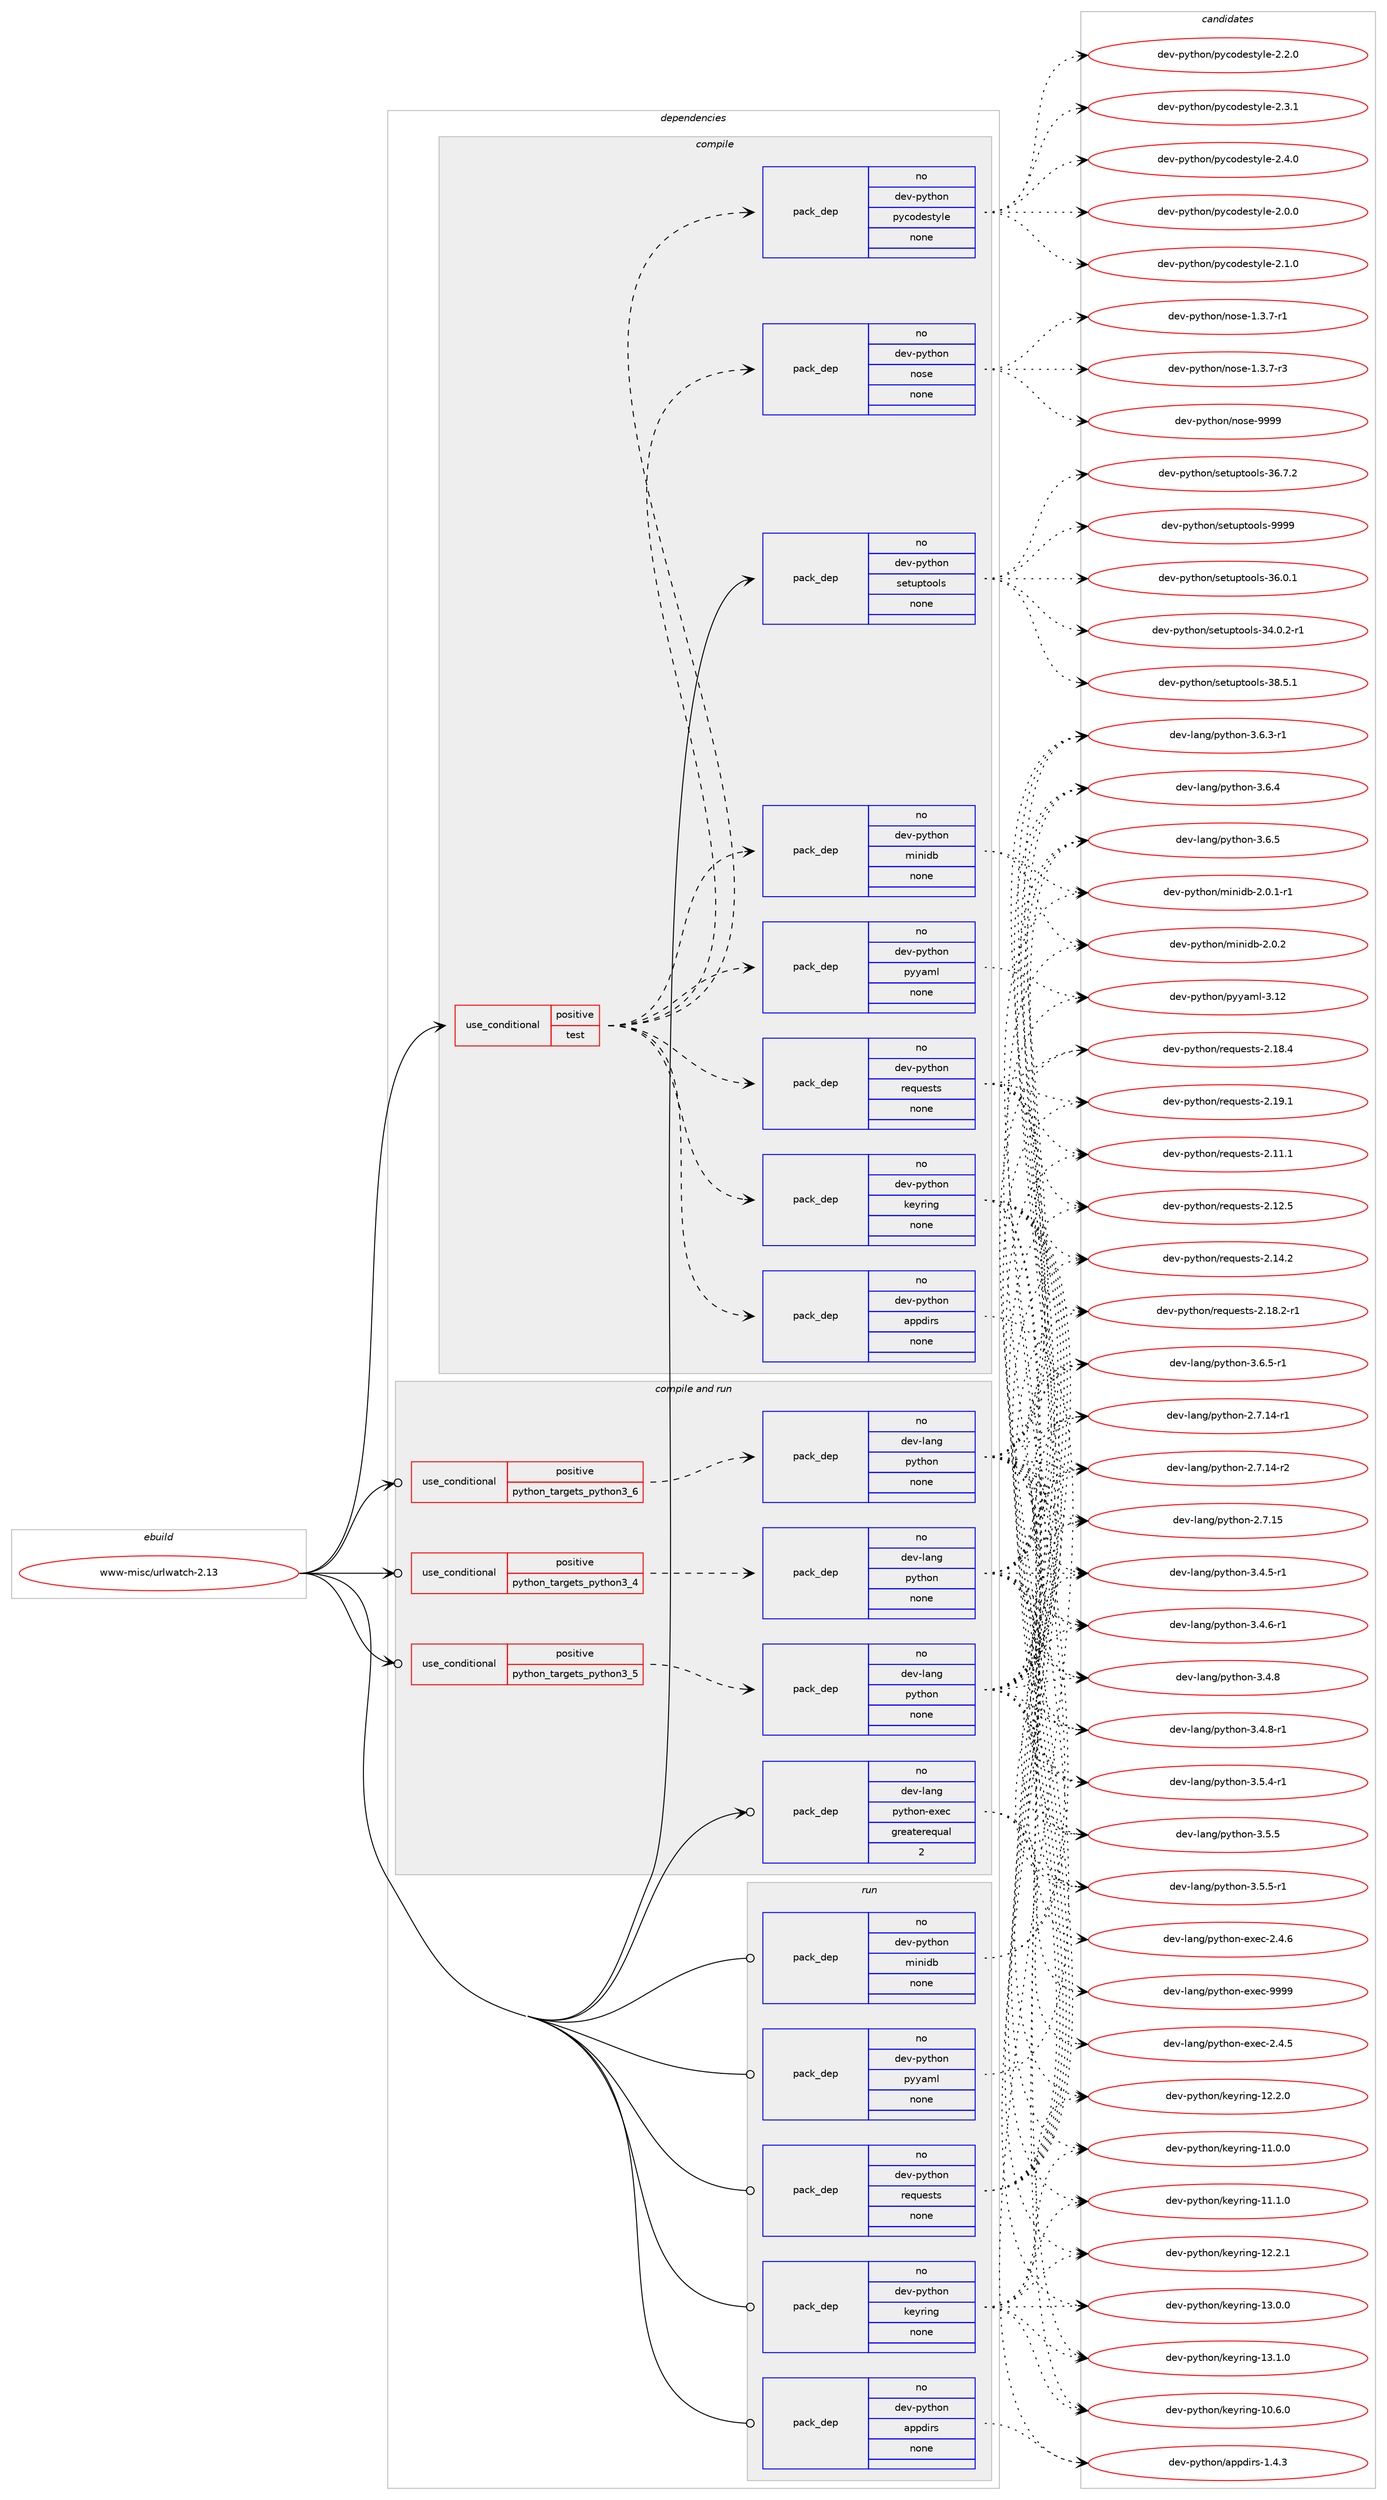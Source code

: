 digraph prolog {

# *************
# Graph options
# *************

newrank=true;
concentrate=true;
compound=true;
graph [rankdir=LR,fontname=Helvetica,fontsize=10,ranksep=1.5];#, ranksep=2.5, nodesep=0.2];
edge  [arrowhead=vee];
node  [fontname=Helvetica,fontsize=10];

# **********
# The ebuild
# **********

subgraph cluster_leftcol {
color=gray;
rank=same;
label=<<i>ebuild</i>>;
id [label="www-misc/urlwatch-2.13", color=red, width=4, href="../www-misc/urlwatch-2.13.svg"];
}

# ****************
# The dependencies
# ****************

subgraph cluster_midcol {
color=gray;
label=<<i>dependencies</i>>;
subgraph cluster_compile {
fillcolor="#eeeeee";
style=filled;
label=<<i>compile</i>>;
subgraph cond1633 {
dependency8059 [label=<<TABLE BORDER="0" CELLBORDER="1" CELLSPACING="0" CELLPADDING="4"><TR><TD ROWSPAN="3" CELLPADDING="10">use_conditional</TD></TR><TR><TD>positive</TD></TR><TR><TD>test</TD></TR></TABLE>>, shape=none, color=red];
subgraph pack6317 {
dependency8060 [label=<<TABLE BORDER="0" CELLBORDER="1" CELLSPACING="0" CELLPADDING="4" WIDTH="220"><TR><TD ROWSPAN="6" CELLPADDING="30">pack_dep</TD></TR><TR><TD WIDTH="110">no</TD></TR><TR><TD>dev-python</TD></TR><TR><TD>appdirs</TD></TR><TR><TD>none</TD></TR><TR><TD></TD></TR></TABLE>>, shape=none, color=blue];
}
dependency8059:e -> dependency8060:w [weight=20,style="dashed",arrowhead="vee"];
subgraph pack6318 {
dependency8061 [label=<<TABLE BORDER="0" CELLBORDER="1" CELLSPACING="0" CELLPADDING="4" WIDTH="220"><TR><TD ROWSPAN="6" CELLPADDING="30">pack_dep</TD></TR><TR><TD WIDTH="110">no</TD></TR><TR><TD>dev-python</TD></TR><TR><TD>keyring</TD></TR><TR><TD>none</TD></TR><TR><TD></TD></TR></TABLE>>, shape=none, color=blue];
}
dependency8059:e -> dependency8061:w [weight=20,style="dashed",arrowhead="vee"];
subgraph pack6319 {
dependency8062 [label=<<TABLE BORDER="0" CELLBORDER="1" CELLSPACING="0" CELLPADDING="4" WIDTH="220"><TR><TD ROWSPAN="6" CELLPADDING="30">pack_dep</TD></TR><TR><TD WIDTH="110">no</TD></TR><TR><TD>dev-python</TD></TR><TR><TD>minidb</TD></TR><TR><TD>none</TD></TR><TR><TD></TD></TR></TABLE>>, shape=none, color=blue];
}
dependency8059:e -> dependency8062:w [weight=20,style="dashed",arrowhead="vee"];
subgraph pack6320 {
dependency8063 [label=<<TABLE BORDER="0" CELLBORDER="1" CELLSPACING="0" CELLPADDING="4" WIDTH="220"><TR><TD ROWSPAN="6" CELLPADDING="30">pack_dep</TD></TR><TR><TD WIDTH="110">no</TD></TR><TR><TD>dev-python</TD></TR><TR><TD>pyyaml</TD></TR><TR><TD>none</TD></TR><TR><TD></TD></TR></TABLE>>, shape=none, color=blue];
}
dependency8059:e -> dependency8063:w [weight=20,style="dashed",arrowhead="vee"];
subgraph pack6321 {
dependency8064 [label=<<TABLE BORDER="0" CELLBORDER="1" CELLSPACING="0" CELLPADDING="4" WIDTH="220"><TR><TD ROWSPAN="6" CELLPADDING="30">pack_dep</TD></TR><TR><TD WIDTH="110">no</TD></TR><TR><TD>dev-python</TD></TR><TR><TD>requests</TD></TR><TR><TD>none</TD></TR><TR><TD></TD></TR></TABLE>>, shape=none, color=blue];
}
dependency8059:e -> dependency8064:w [weight=20,style="dashed",arrowhead="vee"];
subgraph pack6322 {
dependency8065 [label=<<TABLE BORDER="0" CELLBORDER="1" CELLSPACING="0" CELLPADDING="4" WIDTH="220"><TR><TD ROWSPAN="6" CELLPADDING="30">pack_dep</TD></TR><TR><TD WIDTH="110">no</TD></TR><TR><TD>dev-python</TD></TR><TR><TD>nose</TD></TR><TR><TD>none</TD></TR><TR><TD></TD></TR></TABLE>>, shape=none, color=blue];
}
dependency8059:e -> dependency8065:w [weight=20,style="dashed",arrowhead="vee"];
subgraph pack6323 {
dependency8066 [label=<<TABLE BORDER="0" CELLBORDER="1" CELLSPACING="0" CELLPADDING="4" WIDTH="220"><TR><TD ROWSPAN="6" CELLPADDING="30">pack_dep</TD></TR><TR><TD WIDTH="110">no</TD></TR><TR><TD>dev-python</TD></TR><TR><TD>pycodestyle</TD></TR><TR><TD>none</TD></TR><TR><TD></TD></TR></TABLE>>, shape=none, color=blue];
}
dependency8059:e -> dependency8066:w [weight=20,style="dashed",arrowhead="vee"];
}
id:e -> dependency8059:w [weight=20,style="solid",arrowhead="vee"];
subgraph pack6324 {
dependency8067 [label=<<TABLE BORDER="0" CELLBORDER="1" CELLSPACING="0" CELLPADDING="4" WIDTH="220"><TR><TD ROWSPAN="6" CELLPADDING="30">pack_dep</TD></TR><TR><TD WIDTH="110">no</TD></TR><TR><TD>dev-python</TD></TR><TR><TD>setuptools</TD></TR><TR><TD>none</TD></TR><TR><TD></TD></TR></TABLE>>, shape=none, color=blue];
}
id:e -> dependency8067:w [weight=20,style="solid",arrowhead="vee"];
}
subgraph cluster_compileandrun {
fillcolor="#eeeeee";
style=filled;
label=<<i>compile and run</i>>;
subgraph cond1634 {
dependency8068 [label=<<TABLE BORDER="0" CELLBORDER="1" CELLSPACING="0" CELLPADDING="4"><TR><TD ROWSPAN="3" CELLPADDING="10">use_conditional</TD></TR><TR><TD>positive</TD></TR><TR><TD>python_targets_python3_4</TD></TR></TABLE>>, shape=none, color=red];
subgraph pack6325 {
dependency8069 [label=<<TABLE BORDER="0" CELLBORDER="1" CELLSPACING="0" CELLPADDING="4" WIDTH="220"><TR><TD ROWSPAN="6" CELLPADDING="30">pack_dep</TD></TR><TR><TD WIDTH="110">no</TD></TR><TR><TD>dev-lang</TD></TR><TR><TD>python</TD></TR><TR><TD>none</TD></TR><TR><TD></TD></TR></TABLE>>, shape=none, color=blue];
}
dependency8068:e -> dependency8069:w [weight=20,style="dashed",arrowhead="vee"];
}
id:e -> dependency8068:w [weight=20,style="solid",arrowhead="odotvee"];
subgraph cond1635 {
dependency8070 [label=<<TABLE BORDER="0" CELLBORDER="1" CELLSPACING="0" CELLPADDING="4"><TR><TD ROWSPAN="3" CELLPADDING="10">use_conditional</TD></TR><TR><TD>positive</TD></TR><TR><TD>python_targets_python3_5</TD></TR></TABLE>>, shape=none, color=red];
subgraph pack6326 {
dependency8071 [label=<<TABLE BORDER="0" CELLBORDER="1" CELLSPACING="0" CELLPADDING="4" WIDTH="220"><TR><TD ROWSPAN="6" CELLPADDING="30">pack_dep</TD></TR><TR><TD WIDTH="110">no</TD></TR><TR><TD>dev-lang</TD></TR><TR><TD>python</TD></TR><TR><TD>none</TD></TR><TR><TD></TD></TR></TABLE>>, shape=none, color=blue];
}
dependency8070:e -> dependency8071:w [weight=20,style="dashed",arrowhead="vee"];
}
id:e -> dependency8070:w [weight=20,style="solid",arrowhead="odotvee"];
subgraph cond1636 {
dependency8072 [label=<<TABLE BORDER="0" CELLBORDER="1" CELLSPACING="0" CELLPADDING="4"><TR><TD ROWSPAN="3" CELLPADDING="10">use_conditional</TD></TR><TR><TD>positive</TD></TR><TR><TD>python_targets_python3_6</TD></TR></TABLE>>, shape=none, color=red];
subgraph pack6327 {
dependency8073 [label=<<TABLE BORDER="0" CELLBORDER="1" CELLSPACING="0" CELLPADDING="4" WIDTH="220"><TR><TD ROWSPAN="6" CELLPADDING="30">pack_dep</TD></TR><TR><TD WIDTH="110">no</TD></TR><TR><TD>dev-lang</TD></TR><TR><TD>python</TD></TR><TR><TD>none</TD></TR><TR><TD></TD></TR></TABLE>>, shape=none, color=blue];
}
dependency8072:e -> dependency8073:w [weight=20,style="dashed",arrowhead="vee"];
}
id:e -> dependency8072:w [weight=20,style="solid",arrowhead="odotvee"];
subgraph pack6328 {
dependency8074 [label=<<TABLE BORDER="0" CELLBORDER="1" CELLSPACING="0" CELLPADDING="4" WIDTH="220"><TR><TD ROWSPAN="6" CELLPADDING="30">pack_dep</TD></TR><TR><TD WIDTH="110">no</TD></TR><TR><TD>dev-lang</TD></TR><TR><TD>python-exec</TD></TR><TR><TD>greaterequal</TD></TR><TR><TD>2</TD></TR></TABLE>>, shape=none, color=blue];
}
id:e -> dependency8074:w [weight=20,style="solid",arrowhead="odotvee"];
}
subgraph cluster_run {
fillcolor="#eeeeee";
style=filled;
label=<<i>run</i>>;
subgraph pack6329 {
dependency8075 [label=<<TABLE BORDER="0" CELLBORDER="1" CELLSPACING="0" CELLPADDING="4" WIDTH="220"><TR><TD ROWSPAN="6" CELLPADDING="30">pack_dep</TD></TR><TR><TD WIDTH="110">no</TD></TR><TR><TD>dev-python</TD></TR><TR><TD>appdirs</TD></TR><TR><TD>none</TD></TR><TR><TD></TD></TR></TABLE>>, shape=none, color=blue];
}
id:e -> dependency8075:w [weight=20,style="solid",arrowhead="odot"];
subgraph pack6330 {
dependency8076 [label=<<TABLE BORDER="0" CELLBORDER="1" CELLSPACING="0" CELLPADDING="4" WIDTH="220"><TR><TD ROWSPAN="6" CELLPADDING="30">pack_dep</TD></TR><TR><TD WIDTH="110">no</TD></TR><TR><TD>dev-python</TD></TR><TR><TD>keyring</TD></TR><TR><TD>none</TD></TR><TR><TD></TD></TR></TABLE>>, shape=none, color=blue];
}
id:e -> dependency8076:w [weight=20,style="solid",arrowhead="odot"];
subgraph pack6331 {
dependency8077 [label=<<TABLE BORDER="0" CELLBORDER="1" CELLSPACING="0" CELLPADDING="4" WIDTH="220"><TR><TD ROWSPAN="6" CELLPADDING="30">pack_dep</TD></TR><TR><TD WIDTH="110">no</TD></TR><TR><TD>dev-python</TD></TR><TR><TD>minidb</TD></TR><TR><TD>none</TD></TR><TR><TD></TD></TR></TABLE>>, shape=none, color=blue];
}
id:e -> dependency8077:w [weight=20,style="solid",arrowhead="odot"];
subgraph pack6332 {
dependency8078 [label=<<TABLE BORDER="0" CELLBORDER="1" CELLSPACING="0" CELLPADDING="4" WIDTH="220"><TR><TD ROWSPAN="6" CELLPADDING="30">pack_dep</TD></TR><TR><TD WIDTH="110">no</TD></TR><TR><TD>dev-python</TD></TR><TR><TD>pyyaml</TD></TR><TR><TD>none</TD></TR><TR><TD></TD></TR></TABLE>>, shape=none, color=blue];
}
id:e -> dependency8078:w [weight=20,style="solid",arrowhead="odot"];
subgraph pack6333 {
dependency8079 [label=<<TABLE BORDER="0" CELLBORDER="1" CELLSPACING="0" CELLPADDING="4" WIDTH="220"><TR><TD ROWSPAN="6" CELLPADDING="30">pack_dep</TD></TR><TR><TD WIDTH="110">no</TD></TR><TR><TD>dev-python</TD></TR><TR><TD>requests</TD></TR><TR><TD>none</TD></TR><TR><TD></TD></TR></TABLE>>, shape=none, color=blue];
}
id:e -> dependency8079:w [weight=20,style="solid",arrowhead="odot"];
}
}

# **************
# The candidates
# **************

subgraph cluster_choices {
rank=same;
color=gray;
label=<<i>candidates</i>>;

subgraph choice6317 {
color=black;
nodesep=1;
choice100101118451121211161041111104797112112100105114115454946524651 [label="dev-python/appdirs-1.4.3", color=red, width=4,href="../dev-python/appdirs-1.4.3.svg"];
dependency8060:e -> choice100101118451121211161041111104797112112100105114115454946524651:w [style=dotted,weight="100"];
}
subgraph choice6318 {
color=black;
nodesep=1;
choice100101118451121211161041111104710710112111410511010345494846544648 [label="dev-python/keyring-10.6.0", color=red, width=4,href="../dev-python/keyring-10.6.0.svg"];
choice100101118451121211161041111104710710112111410511010345495046504648 [label="dev-python/keyring-12.2.0", color=red, width=4,href="../dev-python/keyring-12.2.0.svg"];
choice100101118451121211161041111104710710112111410511010345494946484648 [label="dev-python/keyring-11.0.0", color=red, width=4,href="../dev-python/keyring-11.0.0.svg"];
choice100101118451121211161041111104710710112111410511010345494946494648 [label="dev-python/keyring-11.1.0", color=red, width=4,href="../dev-python/keyring-11.1.0.svg"];
choice100101118451121211161041111104710710112111410511010345495046504649 [label="dev-python/keyring-12.2.1", color=red, width=4,href="../dev-python/keyring-12.2.1.svg"];
choice100101118451121211161041111104710710112111410511010345495146484648 [label="dev-python/keyring-13.0.0", color=red, width=4,href="../dev-python/keyring-13.0.0.svg"];
choice100101118451121211161041111104710710112111410511010345495146494648 [label="dev-python/keyring-13.1.0", color=red, width=4,href="../dev-python/keyring-13.1.0.svg"];
dependency8061:e -> choice100101118451121211161041111104710710112111410511010345494846544648:w [style=dotted,weight="100"];
dependency8061:e -> choice100101118451121211161041111104710710112111410511010345495046504648:w [style=dotted,weight="100"];
dependency8061:e -> choice100101118451121211161041111104710710112111410511010345494946484648:w [style=dotted,weight="100"];
dependency8061:e -> choice100101118451121211161041111104710710112111410511010345494946494648:w [style=dotted,weight="100"];
dependency8061:e -> choice100101118451121211161041111104710710112111410511010345495046504649:w [style=dotted,weight="100"];
dependency8061:e -> choice100101118451121211161041111104710710112111410511010345495146484648:w [style=dotted,weight="100"];
dependency8061:e -> choice100101118451121211161041111104710710112111410511010345495146494648:w [style=dotted,weight="100"];
}
subgraph choice6319 {
color=black;
nodesep=1;
choice1001011184511212111610411111047109105110105100984550464846494511449 [label="dev-python/minidb-2.0.1-r1", color=red, width=4,href="../dev-python/minidb-2.0.1-r1.svg"];
choice100101118451121211161041111104710910511010510098455046484650 [label="dev-python/minidb-2.0.2", color=red, width=4,href="../dev-python/minidb-2.0.2.svg"];
dependency8062:e -> choice1001011184511212111610411111047109105110105100984550464846494511449:w [style=dotted,weight="100"];
dependency8062:e -> choice100101118451121211161041111104710910511010510098455046484650:w [style=dotted,weight="100"];
}
subgraph choice6320 {
color=black;
nodesep=1;
choice1001011184511212111610411111047112121121971091084551464950 [label="dev-python/pyyaml-3.12", color=red, width=4,href="../dev-python/pyyaml-3.12.svg"];
dependency8063:e -> choice1001011184511212111610411111047112121121971091084551464950:w [style=dotted,weight="100"];
}
subgraph choice6321 {
color=black;
nodesep=1;
choice100101118451121211161041111104711410111311710111511611545504649494649 [label="dev-python/requests-2.11.1", color=red, width=4,href="../dev-python/requests-2.11.1.svg"];
choice100101118451121211161041111104711410111311710111511611545504649504653 [label="dev-python/requests-2.12.5", color=red, width=4,href="../dev-python/requests-2.12.5.svg"];
choice100101118451121211161041111104711410111311710111511611545504649524650 [label="dev-python/requests-2.14.2", color=red, width=4,href="../dev-python/requests-2.14.2.svg"];
choice1001011184511212111610411111047114101113117101115116115455046495646504511449 [label="dev-python/requests-2.18.2-r1", color=red, width=4,href="../dev-python/requests-2.18.2-r1.svg"];
choice100101118451121211161041111104711410111311710111511611545504649564652 [label="dev-python/requests-2.18.4", color=red, width=4,href="../dev-python/requests-2.18.4.svg"];
choice100101118451121211161041111104711410111311710111511611545504649574649 [label="dev-python/requests-2.19.1", color=red, width=4,href="../dev-python/requests-2.19.1.svg"];
dependency8064:e -> choice100101118451121211161041111104711410111311710111511611545504649494649:w [style=dotted,weight="100"];
dependency8064:e -> choice100101118451121211161041111104711410111311710111511611545504649504653:w [style=dotted,weight="100"];
dependency8064:e -> choice100101118451121211161041111104711410111311710111511611545504649524650:w [style=dotted,weight="100"];
dependency8064:e -> choice1001011184511212111610411111047114101113117101115116115455046495646504511449:w [style=dotted,weight="100"];
dependency8064:e -> choice100101118451121211161041111104711410111311710111511611545504649564652:w [style=dotted,weight="100"];
dependency8064:e -> choice100101118451121211161041111104711410111311710111511611545504649574649:w [style=dotted,weight="100"];
}
subgraph choice6322 {
color=black;
nodesep=1;
choice10010111845112121116104111110471101111151014549465146554511449 [label="dev-python/nose-1.3.7-r1", color=red, width=4,href="../dev-python/nose-1.3.7-r1.svg"];
choice10010111845112121116104111110471101111151014549465146554511451 [label="dev-python/nose-1.3.7-r3", color=red, width=4,href="../dev-python/nose-1.3.7-r3.svg"];
choice10010111845112121116104111110471101111151014557575757 [label="dev-python/nose-9999", color=red, width=4,href="../dev-python/nose-9999.svg"];
dependency8065:e -> choice10010111845112121116104111110471101111151014549465146554511449:w [style=dotted,weight="100"];
dependency8065:e -> choice10010111845112121116104111110471101111151014549465146554511451:w [style=dotted,weight="100"];
dependency8065:e -> choice10010111845112121116104111110471101111151014557575757:w [style=dotted,weight="100"];
}
subgraph choice6323 {
color=black;
nodesep=1;
choice100101118451121211161041111104711212199111100101115116121108101455046484648 [label="dev-python/pycodestyle-2.0.0", color=red, width=4,href="../dev-python/pycodestyle-2.0.0.svg"];
choice100101118451121211161041111104711212199111100101115116121108101455046494648 [label="dev-python/pycodestyle-2.1.0", color=red, width=4,href="../dev-python/pycodestyle-2.1.0.svg"];
choice100101118451121211161041111104711212199111100101115116121108101455046504648 [label="dev-python/pycodestyle-2.2.0", color=red, width=4,href="../dev-python/pycodestyle-2.2.0.svg"];
choice100101118451121211161041111104711212199111100101115116121108101455046514649 [label="dev-python/pycodestyle-2.3.1", color=red, width=4,href="../dev-python/pycodestyle-2.3.1.svg"];
choice100101118451121211161041111104711212199111100101115116121108101455046524648 [label="dev-python/pycodestyle-2.4.0", color=red, width=4,href="../dev-python/pycodestyle-2.4.0.svg"];
dependency8066:e -> choice100101118451121211161041111104711212199111100101115116121108101455046484648:w [style=dotted,weight="100"];
dependency8066:e -> choice100101118451121211161041111104711212199111100101115116121108101455046494648:w [style=dotted,weight="100"];
dependency8066:e -> choice100101118451121211161041111104711212199111100101115116121108101455046504648:w [style=dotted,weight="100"];
dependency8066:e -> choice100101118451121211161041111104711212199111100101115116121108101455046514649:w [style=dotted,weight="100"];
dependency8066:e -> choice100101118451121211161041111104711212199111100101115116121108101455046524648:w [style=dotted,weight="100"];
}
subgraph choice6324 {
color=black;
nodesep=1;
choice1001011184511212111610411111047115101116117112116111111108115455152464846504511449 [label="dev-python/setuptools-34.0.2-r1", color=red, width=4,href="../dev-python/setuptools-34.0.2-r1.svg"];
choice100101118451121211161041111104711510111611711211611111110811545515446484649 [label="dev-python/setuptools-36.0.1", color=red, width=4,href="../dev-python/setuptools-36.0.1.svg"];
choice100101118451121211161041111104711510111611711211611111110811545515446554650 [label="dev-python/setuptools-36.7.2", color=red, width=4,href="../dev-python/setuptools-36.7.2.svg"];
choice100101118451121211161041111104711510111611711211611111110811545515646534649 [label="dev-python/setuptools-38.5.1", color=red, width=4,href="../dev-python/setuptools-38.5.1.svg"];
choice10010111845112121116104111110471151011161171121161111111081154557575757 [label="dev-python/setuptools-9999", color=red, width=4,href="../dev-python/setuptools-9999.svg"];
dependency8067:e -> choice1001011184511212111610411111047115101116117112116111111108115455152464846504511449:w [style=dotted,weight="100"];
dependency8067:e -> choice100101118451121211161041111104711510111611711211611111110811545515446484649:w [style=dotted,weight="100"];
dependency8067:e -> choice100101118451121211161041111104711510111611711211611111110811545515446554650:w [style=dotted,weight="100"];
dependency8067:e -> choice100101118451121211161041111104711510111611711211611111110811545515646534649:w [style=dotted,weight="100"];
dependency8067:e -> choice10010111845112121116104111110471151011161171121161111111081154557575757:w [style=dotted,weight="100"];
}
subgraph choice6325 {
color=black;
nodesep=1;
choice100101118451089711010347112121116104111110455046554649524511449 [label="dev-lang/python-2.7.14-r1", color=red, width=4,href="../dev-lang/python-2.7.14-r1.svg"];
choice100101118451089711010347112121116104111110455046554649524511450 [label="dev-lang/python-2.7.14-r2", color=red, width=4,href="../dev-lang/python-2.7.14-r2.svg"];
choice10010111845108971101034711212111610411111045504655464953 [label="dev-lang/python-2.7.15", color=red, width=4,href="../dev-lang/python-2.7.15.svg"];
choice1001011184510897110103471121211161041111104551465246534511449 [label="dev-lang/python-3.4.5-r1", color=red, width=4,href="../dev-lang/python-3.4.5-r1.svg"];
choice1001011184510897110103471121211161041111104551465246544511449 [label="dev-lang/python-3.4.6-r1", color=red, width=4,href="../dev-lang/python-3.4.6-r1.svg"];
choice100101118451089711010347112121116104111110455146524656 [label="dev-lang/python-3.4.8", color=red, width=4,href="../dev-lang/python-3.4.8.svg"];
choice1001011184510897110103471121211161041111104551465246564511449 [label="dev-lang/python-3.4.8-r1", color=red, width=4,href="../dev-lang/python-3.4.8-r1.svg"];
choice1001011184510897110103471121211161041111104551465346524511449 [label="dev-lang/python-3.5.4-r1", color=red, width=4,href="../dev-lang/python-3.5.4-r1.svg"];
choice100101118451089711010347112121116104111110455146534653 [label="dev-lang/python-3.5.5", color=red, width=4,href="../dev-lang/python-3.5.5.svg"];
choice1001011184510897110103471121211161041111104551465346534511449 [label="dev-lang/python-3.5.5-r1", color=red, width=4,href="../dev-lang/python-3.5.5-r1.svg"];
choice1001011184510897110103471121211161041111104551465446514511449 [label="dev-lang/python-3.6.3-r1", color=red, width=4,href="../dev-lang/python-3.6.3-r1.svg"];
choice100101118451089711010347112121116104111110455146544652 [label="dev-lang/python-3.6.4", color=red, width=4,href="../dev-lang/python-3.6.4.svg"];
choice100101118451089711010347112121116104111110455146544653 [label="dev-lang/python-3.6.5", color=red, width=4,href="../dev-lang/python-3.6.5.svg"];
choice1001011184510897110103471121211161041111104551465446534511449 [label="dev-lang/python-3.6.5-r1", color=red, width=4,href="../dev-lang/python-3.6.5-r1.svg"];
dependency8069:e -> choice100101118451089711010347112121116104111110455046554649524511449:w [style=dotted,weight="100"];
dependency8069:e -> choice100101118451089711010347112121116104111110455046554649524511450:w [style=dotted,weight="100"];
dependency8069:e -> choice10010111845108971101034711212111610411111045504655464953:w [style=dotted,weight="100"];
dependency8069:e -> choice1001011184510897110103471121211161041111104551465246534511449:w [style=dotted,weight="100"];
dependency8069:e -> choice1001011184510897110103471121211161041111104551465246544511449:w [style=dotted,weight="100"];
dependency8069:e -> choice100101118451089711010347112121116104111110455146524656:w [style=dotted,weight="100"];
dependency8069:e -> choice1001011184510897110103471121211161041111104551465246564511449:w [style=dotted,weight="100"];
dependency8069:e -> choice1001011184510897110103471121211161041111104551465346524511449:w [style=dotted,weight="100"];
dependency8069:e -> choice100101118451089711010347112121116104111110455146534653:w [style=dotted,weight="100"];
dependency8069:e -> choice1001011184510897110103471121211161041111104551465346534511449:w [style=dotted,weight="100"];
dependency8069:e -> choice1001011184510897110103471121211161041111104551465446514511449:w [style=dotted,weight="100"];
dependency8069:e -> choice100101118451089711010347112121116104111110455146544652:w [style=dotted,weight="100"];
dependency8069:e -> choice100101118451089711010347112121116104111110455146544653:w [style=dotted,weight="100"];
dependency8069:e -> choice1001011184510897110103471121211161041111104551465446534511449:w [style=dotted,weight="100"];
}
subgraph choice6326 {
color=black;
nodesep=1;
choice100101118451089711010347112121116104111110455046554649524511449 [label="dev-lang/python-2.7.14-r1", color=red, width=4,href="../dev-lang/python-2.7.14-r1.svg"];
choice100101118451089711010347112121116104111110455046554649524511450 [label="dev-lang/python-2.7.14-r2", color=red, width=4,href="../dev-lang/python-2.7.14-r2.svg"];
choice10010111845108971101034711212111610411111045504655464953 [label="dev-lang/python-2.7.15", color=red, width=4,href="../dev-lang/python-2.7.15.svg"];
choice1001011184510897110103471121211161041111104551465246534511449 [label="dev-lang/python-3.4.5-r1", color=red, width=4,href="../dev-lang/python-3.4.5-r1.svg"];
choice1001011184510897110103471121211161041111104551465246544511449 [label="dev-lang/python-3.4.6-r1", color=red, width=4,href="../dev-lang/python-3.4.6-r1.svg"];
choice100101118451089711010347112121116104111110455146524656 [label="dev-lang/python-3.4.8", color=red, width=4,href="../dev-lang/python-3.4.8.svg"];
choice1001011184510897110103471121211161041111104551465246564511449 [label="dev-lang/python-3.4.8-r1", color=red, width=4,href="../dev-lang/python-3.4.8-r1.svg"];
choice1001011184510897110103471121211161041111104551465346524511449 [label="dev-lang/python-3.5.4-r1", color=red, width=4,href="../dev-lang/python-3.5.4-r1.svg"];
choice100101118451089711010347112121116104111110455146534653 [label="dev-lang/python-3.5.5", color=red, width=4,href="../dev-lang/python-3.5.5.svg"];
choice1001011184510897110103471121211161041111104551465346534511449 [label="dev-lang/python-3.5.5-r1", color=red, width=4,href="../dev-lang/python-3.5.5-r1.svg"];
choice1001011184510897110103471121211161041111104551465446514511449 [label="dev-lang/python-3.6.3-r1", color=red, width=4,href="../dev-lang/python-3.6.3-r1.svg"];
choice100101118451089711010347112121116104111110455146544652 [label="dev-lang/python-3.6.4", color=red, width=4,href="../dev-lang/python-3.6.4.svg"];
choice100101118451089711010347112121116104111110455146544653 [label="dev-lang/python-3.6.5", color=red, width=4,href="../dev-lang/python-3.6.5.svg"];
choice1001011184510897110103471121211161041111104551465446534511449 [label="dev-lang/python-3.6.5-r1", color=red, width=4,href="../dev-lang/python-3.6.5-r1.svg"];
dependency8071:e -> choice100101118451089711010347112121116104111110455046554649524511449:w [style=dotted,weight="100"];
dependency8071:e -> choice100101118451089711010347112121116104111110455046554649524511450:w [style=dotted,weight="100"];
dependency8071:e -> choice10010111845108971101034711212111610411111045504655464953:w [style=dotted,weight="100"];
dependency8071:e -> choice1001011184510897110103471121211161041111104551465246534511449:w [style=dotted,weight="100"];
dependency8071:e -> choice1001011184510897110103471121211161041111104551465246544511449:w [style=dotted,weight="100"];
dependency8071:e -> choice100101118451089711010347112121116104111110455146524656:w [style=dotted,weight="100"];
dependency8071:e -> choice1001011184510897110103471121211161041111104551465246564511449:w [style=dotted,weight="100"];
dependency8071:e -> choice1001011184510897110103471121211161041111104551465346524511449:w [style=dotted,weight="100"];
dependency8071:e -> choice100101118451089711010347112121116104111110455146534653:w [style=dotted,weight="100"];
dependency8071:e -> choice1001011184510897110103471121211161041111104551465346534511449:w [style=dotted,weight="100"];
dependency8071:e -> choice1001011184510897110103471121211161041111104551465446514511449:w [style=dotted,weight="100"];
dependency8071:e -> choice100101118451089711010347112121116104111110455146544652:w [style=dotted,weight="100"];
dependency8071:e -> choice100101118451089711010347112121116104111110455146544653:w [style=dotted,weight="100"];
dependency8071:e -> choice1001011184510897110103471121211161041111104551465446534511449:w [style=dotted,weight="100"];
}
subgraph choice6327 {
color=black;
nodesep=1;
choice100101118451089711010347112121116104111110455046554649524511449 [label="dev-lang/python-2.7.14-r1", color=red, width=4,href="../dev-lang/python-2.7.14-r1.svg"];
choice100101118451089711010347112121116104111110455046554649524511450 [label="dev-lang/python-2.7.14-r2", color=red, width=4,href="../dev-lang/python-2.7.14-r2.svg"];
choice10010111845108971101034711212111610411111045504655464953 [label="dev-lang/python-2.7.15", color=red, width=4,href="../dev-lang/python-2.7.15.svg"];
choice1001011184510897110103471121211161041111104551465246534511449 [label="dev-lang/python-3.4.5-r1", color=red, width=4,href="../dev-lang/python-3.4.5-r1.svg"];
choice1001011184510897110103471121211161041111104551465246544511449 [label="dev-lang/python-3.4.6-r1", color=red, width=4,href="../dev-lang/python-3.4.6-r1.svg"];
choice100101118451089711010347112121116104111110455146524656 [label="dev-lang/python-3.4.8", color=red, width=4,href="../dev-lang/python-3.4.8.svg"];
choice1001011184510897110103471121211161041111104551465246564511449 [label="dev-lang/python-3.4.8-r1", color=red, width=4,href="../dev-lang/python-3.4.8-r1.svg"];
choice1001011184510897110103471121211161041111104551465346524511449 [label="dev-lang/python-3.5.4-r1", color=red, width=4,href="../dev-lang/python-3.5.4-r1.svg"];
choice100101118451089711010347112121116104111110455146534653 [label="dev-lang/python-3.5.5", color=red, width=4,href="../dev-lang/python-3.5.5.svg"];
choice1001011184510897110103471121211161041111104551465346534511449 [label="dev-lang/python-3.5.5-r1", color=red, width=4,href="../dev-lang/python-3.5.5-r1.svg"];
choice1001011184510897110103471121211161041111104551465446514511449 [label="dev-lang/python-3.6.3-r1", color=red, width=4,href="../dev-lang/python-3.6.3-r1.svg"];
choice100101118451089711010347112121116104111110455146544652 [label="dev-lang/python-3.6.4", color=red, width=4,href="../dev-lang/python-3.6.4.svg"];
choice100101118451089711010347112121116104111110455146544653 [label="dev-lang/python-3.6.5", color=red, width=4,href="../dev-lang/python-3.6.5.svg"];
choice1001011184510897110103471121211161041111104551465446534511449 [label="dev-lang/python-3.6.5-r1", color=red, width=4,href="../dev-lang/python-3.6.5-r1.svg"];
dependency8073:e -> choice100101118451089711010347112121116104111110455046554649524511449:w [style=dotted,weight="100"];
dependency8073:e -> choice100101118451089711010347112121116104111110455046554649524511450:w [style=dotted,weight="100"];
dependency8073:e -> choice10010111845108971101034711212111610411111045504655464953:w [style=dotted,weight="100"];
dependency8073:e -> choice1001011184510897110103471121211161041111104551465246534511449:w [style=dotted,weight="100"];
dependency8073:e -> choice1001011184510897110103471121211161041111104551465246544511449:w [style=dotted,weight="100"];
dependency8073:e -> choice100101118451089711010347112121116104111110455146524656:w [style=dotted,weight="100"];
dependency8073:e -> choice1001011184510897110103471121211161041111104551465246564511449:w [style=dotted,weight="100"];
dependency8073:e -> choice1001011184510897110103471121211161041111104551465346524511449:w [style=dotted,weight="100"];
dependency8073:e -> choice100101118451089711010347112121116104111110455146534653:w [style=dotted,weight="100"];
dependency8073:e -> choice1001011184510897110103471121211161041111104551465346534511449:w [style=dotted,weight="100"];
dependency8073:e -> choice1001011184510897110103471121211161041111104551465446514511449:w [style=dotted,weight="100"];
dependency8073:e -> choice100101118451089711010347112121116104111110455146544652:w [style=dotted,weight="100"];
dependency8073:e -> choice100101118451089711010347112121116104111110455146544653:w [style=dotted,weight="100"];
dependency8073:e -> choice1001011184510897110103471121211161041111104551465446534511449:w [style=dotted,weight="100"];
}
subgraph choice6328 {
color=black;
nodesep=1;
choice1001011184510897110103471121211161041111104510112010199455046524653 [label="dev-lang/python-exec-2.4.5", color=red, width=4,href="../dev-lang/python-exec-2.4.5.svg"];
choice1001011184510897110103471121211161041111104510112010199455046524654 [label="dev-lang/python-exec-2.4.6", color=red, width=4,href="../dev-lang/python-exec-2.4.6.svg"];
choice10010111845108971101034711212111610411111045101120101994557575757 [label="dev-lang/python-exec-9999", color=red, width=4,href="../dev-lang/python-exec-9999.svg"];
dependency8074:e -> choice1001011184510897110103471121211161041111104510112010199455046524653:w [style=dotted,weight="100"];
dependency8074:e -> choice1001011184510897110103471121211161041111104510112010199455046524654:w [style=dotted,weight="100"];
dependency8074:e -> choice10010111845108971101034711212111610411111045101120101994557575757:w [style=dotted,weight="100"];
}
subgraph choice6329 {
color=black;
nodesep=1;
choice100101118451121211161041111104797112112100105114115454946524651 [label="dev-python/appdirs-1.4.3", color=red, width=4,href="../dev-python/appdirs-1.4.3.svg"];
dependency8075:e -> choice100101118451121211161041111104797112112100105114115454946524651:w [style=dotted,weight="100"];
}
subgraph choice6330 {
color=black;
nodesep=1;
choice100101118451121211161041111104710710112111410511010345494846544648 [label="dev-python/keyring-10.6.0", color=red, width=4,href="../dev-python/keyring-10.6.0.svg"];
choice100101118451121211161041111104710710112111410511010345495046504648 [label="dev-python/keyring-12.2.0", color=red, width=4,href="../dev-python/keyring-12.2.0.svg"];
choice100101118451121211161041111104710710112111410511010345494946484648 [label="dev-python/keyring-11.0.0", color=red, width=4,href="../dev-python/keyring-11.0.0.svg"];
choice100101118451121211161041111104710710112111410511010345494946494648 [label="dev-python/keyring-11.1.0", color=red, width=4,href="../dev-python/keyring-11.1.0.svg"];
choice100101118451121211161041111104710710112111410511010345495046504649 [label="dev-python/keyring-12.2.1", color=red, width=4,href="../dev-python/keyring-12.2.1.svg"];
choice100101118451121211161041111104710710112111410511010345495146484648 [label="dev-python/keyring-13.0.0", color=red, width=4,href="../dev-python/keyring-13.0.0.svg"];
choice100101118451121211161041111104710710112111410511010345495146494648 [label="dev-python/keyring-13.1.0", color=red, width=4,href="../dev-python/keyring-13.1.0.svg"];
dependency8076:e -> choice100101118451121211161041111104710710112111410511010345494846544648:w [style=dotted,weight="100"];
dependency8076:e -> choice100101118451121211161041111104710710112111410511010345495046504648:w [style=dotted,weight="100"];
dependency8076:e -> choice100101118451121211161041111104710710112111410511010345494946484648:w [style=dotted,weight="100"];
dependency8076:e -> choice100101118451121211161041111104710710112111410511010345494946494648:w [style=dotted,weight="100"];
dependency8076:e -> choice100101118451121211161041111104710710112111410511010345495046504649:w [style=dotted,weight="100"];
dependency8076:e -> choice100101118451121211161041111104710710112111410511010345495146484648:w [style=dotted,weight="100"];
dependency8076:e -> choice100101118451121211161041111104710710112111410511010345495146494648:w [style=dotted,weight="100"];
}
subgraph choice6331 {
color=black;
nodesep=1;
choice1001011184511212111610411111047109105110105100984550464846494511449 [label="dev-python/minidb-2.0.1-r1", color=red, width=4,href="../dev-python/minidb-2.0.1-r1.svg"];
choice100101118451121211161041111104710910511010510098455046484650 [label="dev-python/minidb-2.0.2", color=red, width=4,href="../dev-python/minidb-2.0.2.svg"];
dependency8077:e -> choice1001011184511212111610411111047109105110105100984550464846494511449:w [style=dotted,weight="100"];
dependency8077:e -> choice100101118451121211161041111104710910511010510098455046484650:w [style=dotted,weight="100"];
}
subgraph choice6332 {
color=black;
nodesep=1;
choice1001011184511212111610411111047112121121971091084551464950 [label="dev-python/pyyaml-3.12", color=red, width=4,href="../dev-python/pyyaml-3.12.svg"];
dependency8078:e -> choice1001011184511212111610411111047112121121971091084551464950:w [style=dotted,weight="100"];
}
subgraph choice6333 {
color=black;
nodesep=1;
choice100101118451121211161041111104711410111311710111511611545504649494649 [label="dev-python/requests-2.11.1", color=red, width=4,href="../dev-python/requests-2.11.1.svg"];
choice100101118451121211161041111104711410111311710111511611545504649504653 [label="dev-python/requests-2.12.5", color=red, width=4,href="../dev-python/requests-2.12.5.svg"];
choice100101118451121211161041111104711410111311710111511611545504649524650 [label="dev-python/requests-2.14.2", color=red, width=4,href="../dev-python/requests-2.14.2.svg"];
choice1001011184511212111610411111047114101113117101115116115455046495646504511449 [label="dev-python/requests-2.18.2-r1", color=red, width=4,href="../dev-python/requests-2.18.2-r1.svg"];
choice100101118451121211161041111104711410111311710111511611545504649564652 [label="dev-python/requests-2.18.4", color=red, width=4,href="../dev-python/requests-2.18.4.svg"];
choice100101118451121211161041111104711410111311710111511611545504649574649 [label="dev-python/requests-2.19.1", color=red, width=4,href="../dev-python/requests-2.19.1.svg"];
dependency8079:e -> choice100101118451121211161041111104711410111311710111511611545504649494649:w [style=dotted,weight="100"];
dependency8079:e -> choice100101118451121211161041111104711410111311710111511611545504649504653:w [style=dotted,weight="100"];
dependency8079:e -> choice100101118451121211161041111104711410111311710111511611545504649524650:w [style=dotted,weight="100"];
dependency8079:e -> choice1001011184511212111610411111047114101113117101115116115455046495646504511449:w [style=dotted,weight="100"];
dependency8079:e -> choice100101118451121211161041111104711410111311710111511611545504649564652:w [style=dotted,weight="100"];
dependency8079:e -> choice100101118451121211161041111104711410111311710111511611545504649574649:w [style=dotted,weight="100"];
}
}

}
